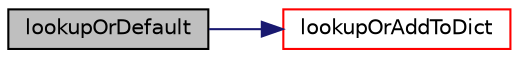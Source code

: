 digraph "lookupOrDefault"
{
  bgcolor="transparent";
  edge [fontname="Helvetica",fontsize="10",labelfontname="Helvetica",labelfontsize="10"];
  node [fontname="Helvetica",fontsize="10",shape=record];
  rankdir="LR";
  Node1 [label="lookupOrDefault",height=0.2,width=0.4,color="black", fillcolor="grey75", style="filled", fontcolor="black"];
  Node1 -> Node2 [color="midnightblue",fontsize="10",style="solid",fontname="Helvetica"];
  Node2 [label="lookupOrAddToDict",height=0.2,width=0.4,color="red",URL="$a00532.html#a285e5cb8ab9a13694f6acd3b38b0dfbd",tooltip="Construct from dictionary, with default value. "];
}
